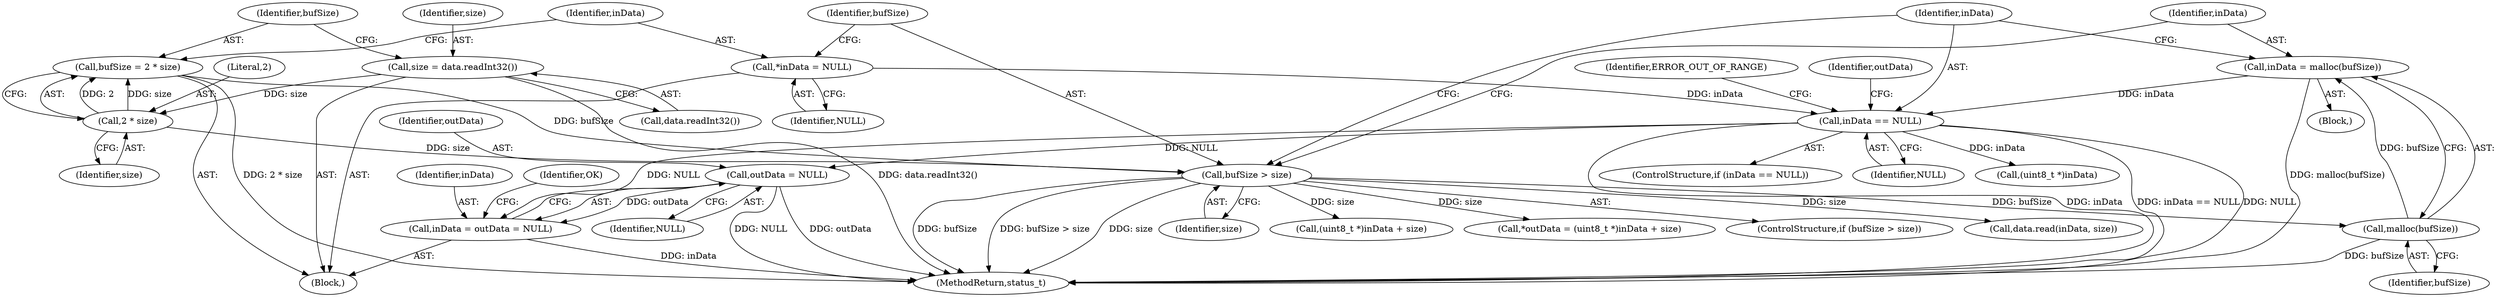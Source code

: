 digraph "0_Android_c82e31a7039a03dca7b37c65b7890ba5c1e18ced@pointer" {
"1000246" [label="(Call,outData = NULL)"];
"1000196" [label="(Call,inData == NULL)"];
"1000183" [label="(Call,*inData = NULL)"];
"1000191" [label="(Call,inData = malloc(bufSize))"];
"1000193" [label="(Call,malloc(bufSize))"];
"1000187" [label="(Call,bufSize > size)"];
"1000177" [label="(Call,bufSize = 2 * size)"];
"1000179" [label="(Call,2 * size)"];
"1000173" [label="(Call,size = data.readInt32())"];
"1000244" [label="(Call,inData = outData = NULL)"];
"1000180" [label="(Literal,2)"];
"1000201" [label="(Identifier,ERROR_OUT_OF_RANGE)"];
"1000186" [label="(ControlStructure,if (bufSize > size))"];
"1000184" [label="(Identifier,inData)"];
"1000179" [label="(Call,2 * size)"];
"1000193" [label="(Call,malloc(bufSize))"];
"1000245" [label="(Identifier,inData)"];
"1000174" [label="(Identifier,size)"];
"1000178" [label="(Identifier,bufSize)"];
"1000246" [label="(Call,outData = NULL)"];
"1000248" [label="(Identifier,NULL)"];
"1000196" [label="(Call,inData == NULL)"];
"1000177" [label="(Call,bufSize = 2 * size)"];
"1000181" [label="(Identifier,size)"];
"1000188" [label="(Identifier,bufSize)"];
"1000212" [label="(Call,data.read(inData, size))"];
"1000191" [label="(Call,inData = malloc(bufSize))"];
"1000189" [label="(Identifier,size)"];
"1000187" [label="(Call,bufSize > size)"];
"1000247" [label="(Identifier,outData)"];
"1000195" [label="(ControlStructure,if (inData == NULL))"];
"1000198" [label="(Identifier,NULL)"];
"1000207" [label="(Call,(uint8_t *)inData + size)"];
"1000185" [label="(Identifier,NULL)"];
"1000175" [label="(Call,data.readInt32())"];
"1000194" [label="(Identifier,bufSize)"];
"1000208" [label="(Call,(uint8_t *)inData)"];
"1000192" [label="(Identifier,inData)"];
"1000244" [label="(Call,inData = outData = NULL)"];
"1000205" [label="(Call,*outData = (uint8_t *)inData + size)"];
"1000173" [label="(Call,size = data.readInt32())"];
"1000197" [label="(Identifier,inData)"];
"1000171" [label="(Block,)"];
"1000190" [label="(Block,)"];
"1000183" [label="(Call,*inData = NULL)"];
"1000250" [label="(Identifier,OK)"];
"1000206" [label="(Identifier,outData)"];
"1000401" [label="(MethodReturn,status_t)"];
"1000246" -> "1000244"  [label="AST: "];
"1000246" -> "1000248"  [label="CFG: "];
"1000247" -> "1000246"  [label="AST: "];
"1000248" -> "1000246"  [label="AST: "];
"1000244" -> "1000246"  [label="CFG: "];
"1000246" -> "1000401"  [label="DDG: NULL"];
"1000246" -> "1000401"  [label="DDG: outData"];
"1000246" -> "1000244"  [label="DDG: outData"];
"1000196" -> "1000246"  [label="DDG: NULL"];
"1000196" -> "1000195"  [label="AST: "];
"1000196" -> "1000198"  [label="CFG: "];
"1000197" -> "1000196"  [label="AST: "];
"1000198" -> "1000196"  [label="AST: "];
"1000201" -> "1000196"  [label="CFG: "];
"1000206" -> "1000196"  [label="CFG: "];
"1000196" -> "1000401"  [label="DDG: inData"];
"1000196" -> "1000401"  [label="DDG: inData == NULL"];
"1000196" -> "1000401"  [label="DDG: NULL"];
"1000183" -> "1000196"  [label="DDG: inData"];
"1000191" -> "1000196"  [label="DDG: inData"];
"1000196" -> "1000208"  [label="DDG: inData"];
"1000196" -> "1000244"  [label="DDG: NULL"];
"1000183" -> "1000171"  [label="AST: "];
"1000183" -> "1000185"  [label="CFG: "];
"1000184" -> "1000183"  [label="AST: "];
"1000185" -> "1000183"  [label="AST: "];
"1000188" -> "1000183"  [label="CFG: "];
"1000191" -> "1000190"  [label="AST: "];
"1000191" -> "1000193"  [label="CFG: "];
"1000192" -> "1000191"  [label="AST: "];
"1000193" -> "1000191"  [label="AST: "];
"1000197" -> "1000191"  [label="CFG: "];
"1000191" -> "1000401"  [label="DDG: malloc(bufSize)"];
"1000193" -> "1000191"  [label="DDG: bufSize"];
"1000193" -> "1000194"  [label="CFG: "];
"1000194" -> "1000193"  [label="AST: "];
"1000193" -> "1000401"  [label="DDG: bufSize"];
"1000187" -> "1000193"  [label="DDG: bufSize"];
"1000187" -> "1000186"  [label="AST: "];
"1000187" -> "1000189"  [label="CFG: "];
"1000188" -> "1000187"  [label="AST: "];
"1000189" -> "1000187"  [label="AST: "];
"1000192" -> "1000187"  [label="CFG: "];
"1000197" -> "1000187"  [label="CFG: "];
"1000187" -> "1000401"  [label="DDG: bufSize"];
"1000187" -> "1000401"  [label="DDG: bufSize > size"];
"1000187" -> "1000401"  [label="DDG: size"];
"1000177" -> "1000187"  [label="DDG: bufSize"];
"1000179" -> "1000187"  [label="DDG: size"];
"1000187" -> "1000205"  [label="DDG: size"];
"1000187" -> "1000207"  [label="DDG: size"];
"1000187" -> "1000212"  [label="DDG: size"];
"1000177" -> "1000171"  [label="AST: "];
"1000177" -> "1000179"  [label="CFG: "];
"1000178" -> "1000177"  [label="AST: "];
"1000179" -> "1000177"  [label="AST: "];
"1000184" -> "1000177"  [label="CFG: "];
"1000177" -> "1000401"  [label="DDG: 2 * size"];
"1000179" -> "1000177"  [label="DDG: 2"];
"1000179" -> "1000177"  [label="DDG: size"];
"1000179" -> "1000181"  [label="CFG: "];
"1000180" -> "1000179"  [label="AST: "];
"1000181" -> "1000179"  [label="AST: "];
"1000173" -> "1000179"  [label="DDG: size"];
"1000173" -> "1000171"  [label="AST: "];
"1000173" -> "1000175"  [label="CFG: "];
"1000174" -> "1000173"  [label="AST: "];
"1000175" -> "1000173"  [label="AST: "];
"1000178" -> "1000173"  [label="CFG: "];
"1000173" -> "1000401"  [label="DDG: data.readInt32()"];
"1000244" -> "1000171"  [label="AST: "];
"1000245" -> "1000244"  [label="AST: "];
"1000250" -> "1000244"  [label="CFG: "];
"1000244" -> "1000401"  [label="DDG: inData"];
}
